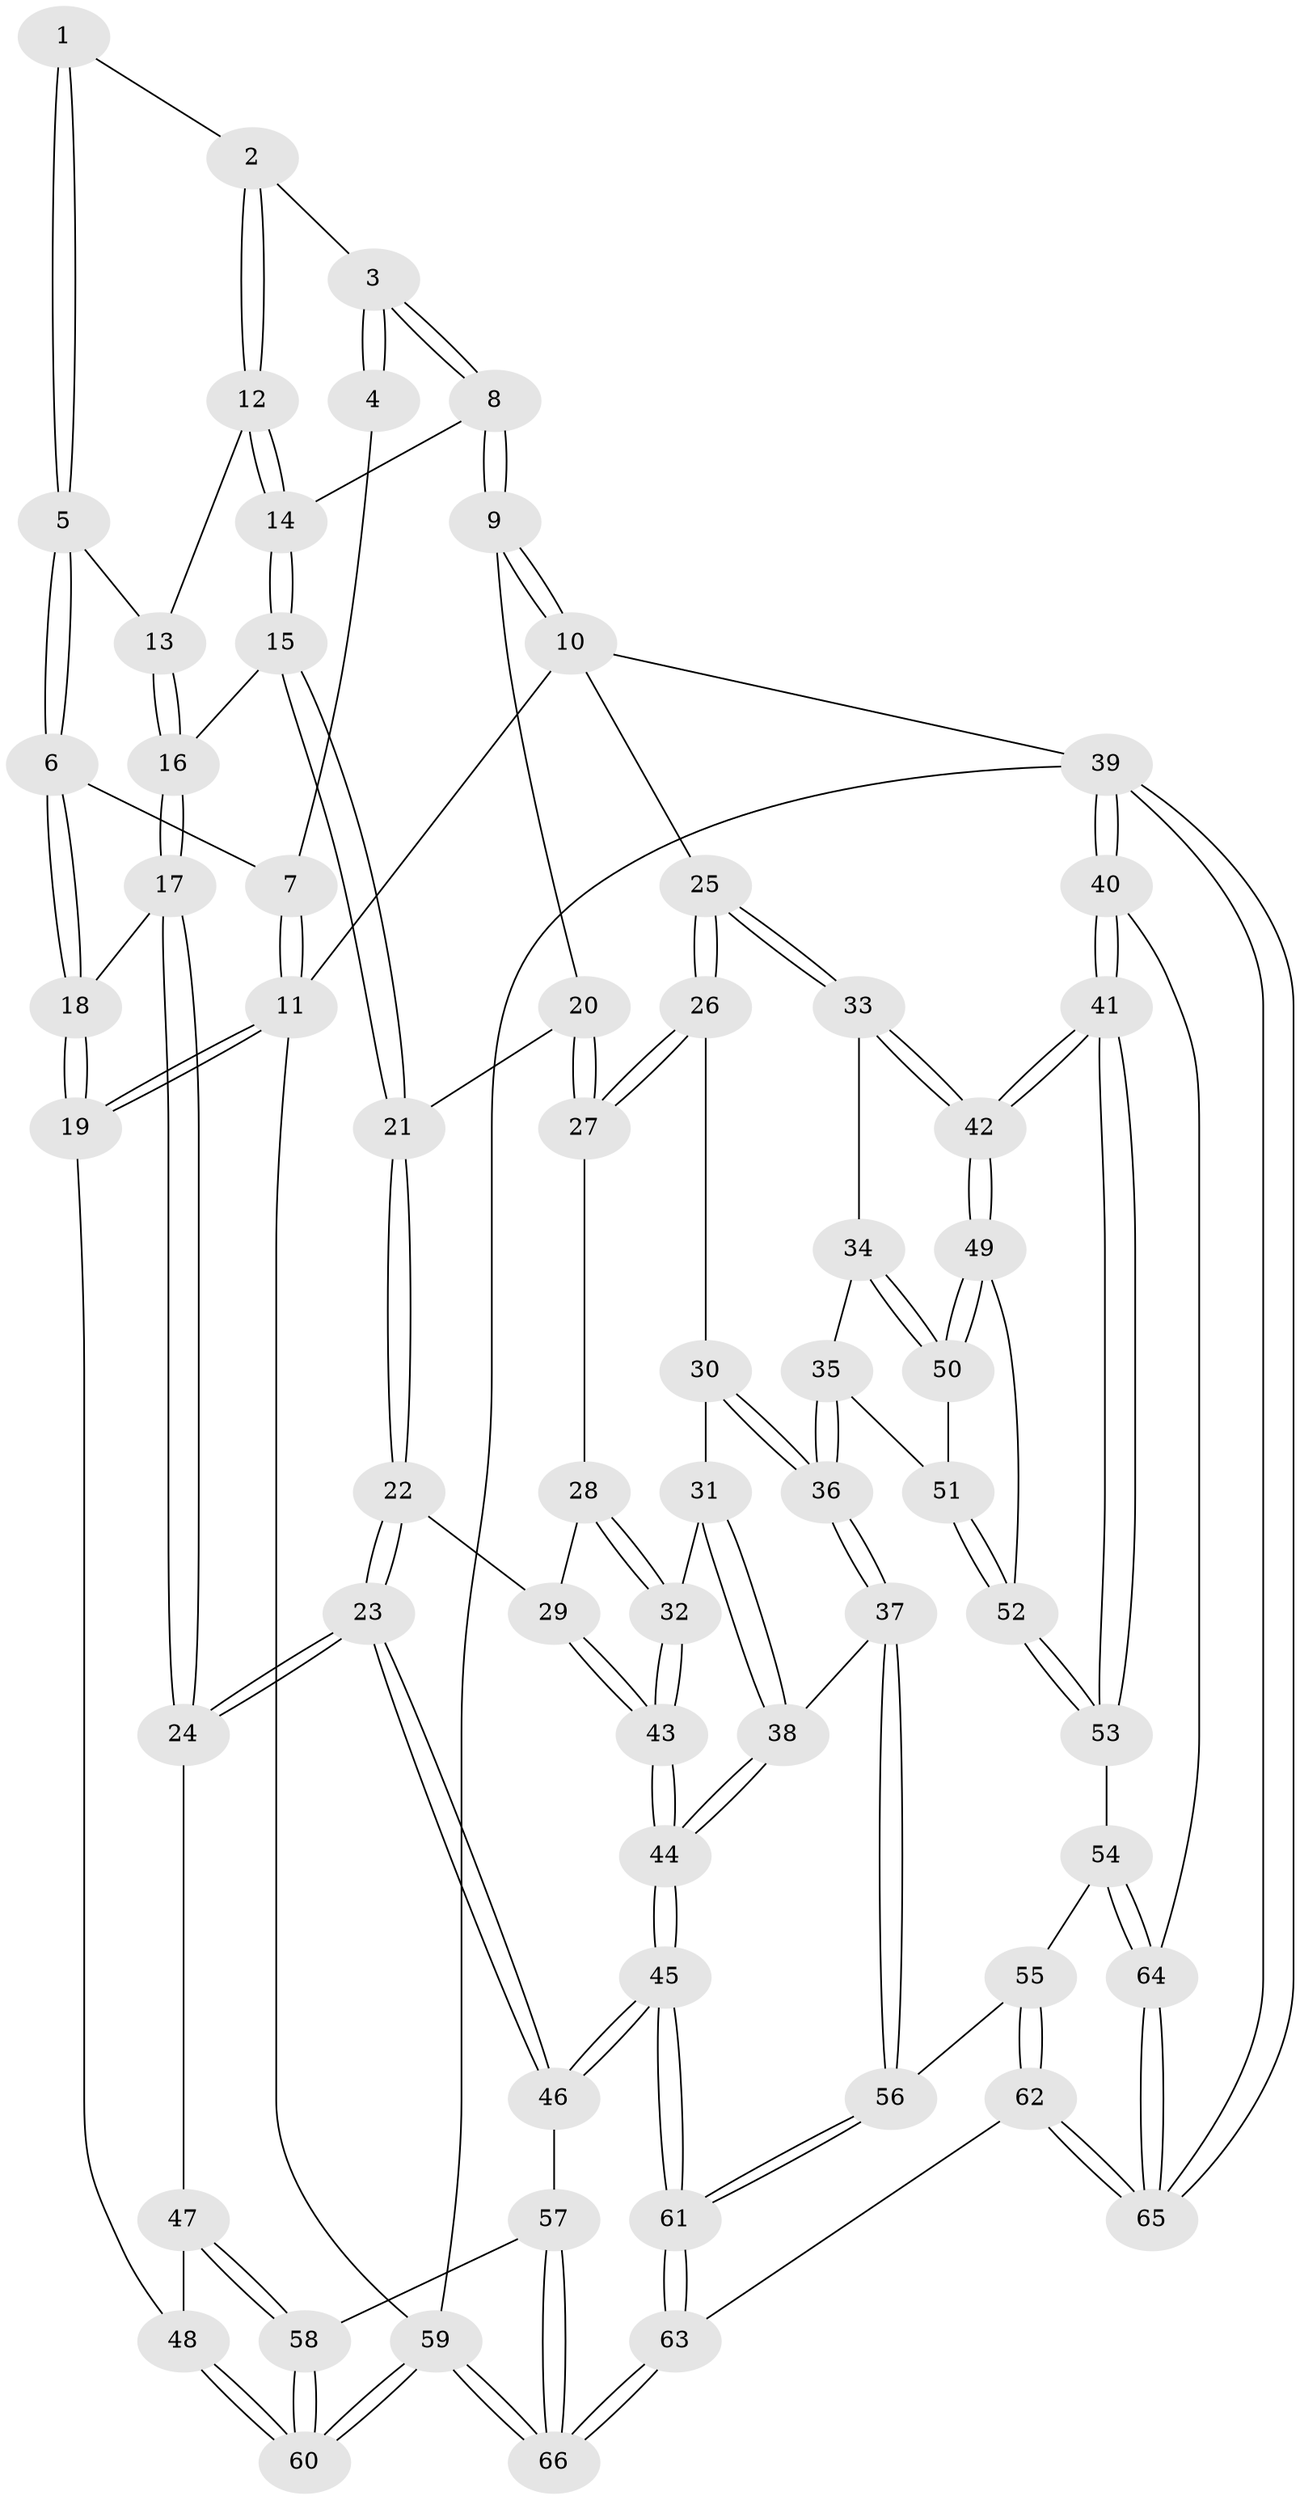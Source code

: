 // Generated by graph-tools (version 1.1) at 2025/38/03/09/25 02:38:22]
// undirected, 66 vertices, 162 edges
graph export_dot {
graph [start="1"]
  node [color=gray90,style=filled];
  1 [pos="+0.14787853420705066+0"];
  2 [pos="+0.237670035011313+0.08222869839224903"];
  3 [pos="+0.48855701074915103+0"];
  4 [pos="+0.139803375778531+0"];
  5 [pos="+0.11219478840150085+0.12599344412624253"];
  6 [pos="+0.11087598823087443+0.12665001468620543"];
  7 [pos="+0+0"];
  8 [pos="+0.5443989419643381+0"];
  9 [pos="+0.6486296157985156+0"];
  10 [pos="+1+0"];
  11 [pos="+0+0"];
  12 [pos="+0.22265656878023438+0.10651356578188519"];
  13 [pos="+0.11853492861161459+0.12602745505567833"];
  14 [pos="+0.2853106635093678+0.1809962511092849"];
  15 [pos="+0.3038740688574231+0.24978394323599376"];
  16 [pos="+0.25823656263887895+0.2667141917026911"];
  17 [pos="+0.0948203717393271+0.37708201909301015"];
  18 [pos="+0+0.29502815695260587"];
  19 [pos="+0+0.2964036717919507"];
  20 [pos="+0.4089771901634133+0.2568452107664575"];
  21 [pos="+0.365637600811114+0.27395230254719927"];
  22 [pos="+0.3472161721776477+0.462343586140979"];
  23 [pos="+0.22808838963377578+0.5257593102143763"];
  24 [pos="+0.22701295717322037+0.5252579035303062"];
  25 [pos="+1+0"];
  26 [pos="+0.6741112355482252+0.3253534639939536"];
  27 [pos="+0.5227655010016492+0.35510529745918407"];
  28 [pos="+0.5113106637576786+0.37813003937053674"];
  29 [pos="+0.361865465995854+0.46553543311972845"];
  30 [pos="+0.6555217450840939+0.4092531383498478"];
  31 [pos="+0.6133476232704337+0.45950311217267037"];
  32 [pos="+0.5315703106204024+0.5091748240810157"];
  33 [pos="+1+0.07993263863826303"];
  34 [pos="+0.861830854144789+0.46019400072852257"];
  35 [pos="+0.7438925955136431+0.572669631302512"];
  36 [pos="+0.7330536640269216+0.5769090695065325"];
  37 [pos="+0.6765924010316369+0.6366715589448712"];
  38 [pos="+0.6739962741877649+0.6364133853070744"];
  39 [pos="+1+1"];
  40 [pos="+1+0.7675762307672074"];
  41 [pos="+1+0.689472192205586"];
  42 [pos="+1+0.5629873104199438"];
  43 [pos="+0.5046842500270994+0.5545487178240416"];
  44 [pos="+0.5301183546371583+0.6440076299555507"];
  45 [pos="+0.43053452712795687+0.776309955377172"];
  46 [pos="+0.2976673369185309+0.7410766106583261"];
  47 [pos="+0.07755275322235669+0.6186442841614647"];
  48 [pos="+0+0.4303825683800982"];
  49 [pos="+0.8972559207637262+0.6487663606025335"];
  50 [pos="+0.8851984208306994+0.6312097435476928"];
  51 [pos="+0.7579225248175521+0.5809496049629204"];
  52 [pos="+0.8689282092876098+0.7034947522210766"];
  53 [pos="+0.8615475080160013+0.7272135033490373"];
  54 [pos="+0.8225784964005257+0.7961329667981131"];
  55 [pos="+0.7720431002941861+0.791639295901619"];
  56 [pos="+0.7572177662789769+0.7784323654020595"];
  57 [pos="+0.23731956424234235+0.7826474615369161"];
  58 [pos="+0.002593116740947522+0.8071938041916938"];
  59 [pos="+0+1"];
  60 [pos="+0+0.9838690338574404"];
  61 [pos="+0.4582139889922945+0.8293011199694764"];
  62 [pos="+0.5571346104798405+1"];
  63 [pos="+0.5310774856382003+1"];
  64 [pos="+0.8426421404297852+0.8136487467942493"];
  65 [pos="+1+1"];
  66 [pos="+0.20713435186073836+1"];
  1 -- 2;
  1 -- 5;
  1 -- 5;
  2 -- 3;
  2 -- 12;
  2 -- 12;
  3 -- 4;
  3 -- 4;
  3 -- 8;
  3 -- 8;
  4 -- 7;
  5 -- 6;
  5 -- 6;
  5 -- 13;
  6 -- 7;
  6 -- 18;
  6 -- 18;
  7 -- 11;
  7 -- 11;
  8 -- 9;
  8 -- 9;
  8 -- 14;
  9 -- 10;
  9 -- 10;
  9 -- 20;
  10 -- 11;
  10 -- 25;
  10 -- 39;
  11 -- 19;
  11 -- 19;
  11 -- 59;
  12 -- 13;
  12 -- 14;
  12 -- 14;
  13 -- 16;
  13 -- 16;
  14 -- 15;
  14 -- 15;
  15 -- 16;
  15 -- 21;
  15 -- 21;
  16 -- 17;
  16 -- 17;
  17 -- 18;
  17 -- 24;
  17 -- 24;
  18 -- 19;
  18 -- 19;
  19 -- 48;
  20 -- 21;
  20 -- 27;
  20 -- 27;
  21 -- 22;
  21 -- 22;
  22 -- 23;
  22 -- 23;
  22 -- 29;
  23 -- 24;
  23 -- 24;
  23 -- 46;
  23 -- 46;
  24 -- 47;
  25 -- 26;
  25 -- 26;
  25 -- 33;
  25 -- 33;
  26 -- 27;
  26 -- 27;
  26 -- 30;
  27 -- 28;
  28 -- 29;
  28 -- 32;
  28 -- 32;
  29 -- 43;
  29 -- 43;
  30 -- 31;
  30 -- 36;
  30 -- 36;
  31 -- 32;
  31 -- 38;
  31 -- 38;
  32 -- 43;
  32 -- 43;
  33 -- 34;
  33 -- 42;
  33 -- 42;
  34 -- 35;
  34 -- 50;
  34 -- 50;
  35 -- 36;
  35 -- 36;
  35 -- 51;
  36 -- 37;
  36 -- 37;
  37 -- 38;
  37 -- 56;
  37 -- 56;
  38 -- 44;
  38 -- 44;
  39 -- 40;
  39 -- 40;
  39 -- 65;
  39 -- 65;
  39 -- 59;
  40 -- 41;
  40 -- 41;
  40 -- 64;
  41 -- 42;
  41 -- 42;
  41 -- 53;
  41 -- 53;
  42 -- 49;
  42 -- 49;
  43 -- 44;
  43 -- 44;
  44 -- 45;
  44 -- 45;
  45 -- 46;
  45 -- 46;
  45 -- 61;
  45 -- 61;
  46 -- 57;
  47 -- 48;
  47 -- 58;
  47 -- 58;
  48 -- 60;
  48 -- 60;
  49 -- 50;
  49 -- 50;
  49 -- 52;
  50 -- 51;
  51 -- 52;
  51 -- 52;
  52 -- 53;
  52 -- 53;
  53 -- 54;
  54 -- 55;
  54 -- 64;
  54 -- 64;
  55 -- 56;
  55 -- 62;
  55 -- 62;
  56 -- 61;
  56 -- 61;
  57 -- 58;
  57 -- 66;
  57 -- 66;
  58 -- 60;
  58 -- 60;
  59 -- 60;
  59 -- 60;
  59 -- 66;
  59 -- 66;
  61 -- 63;
  61 -- 63;
  62 -- 63;
  62 -- 65;
  62 -- 65;
  63 -- 66;
  63 -- 66;
  64 -- 65;
  64 -- 65;
}
